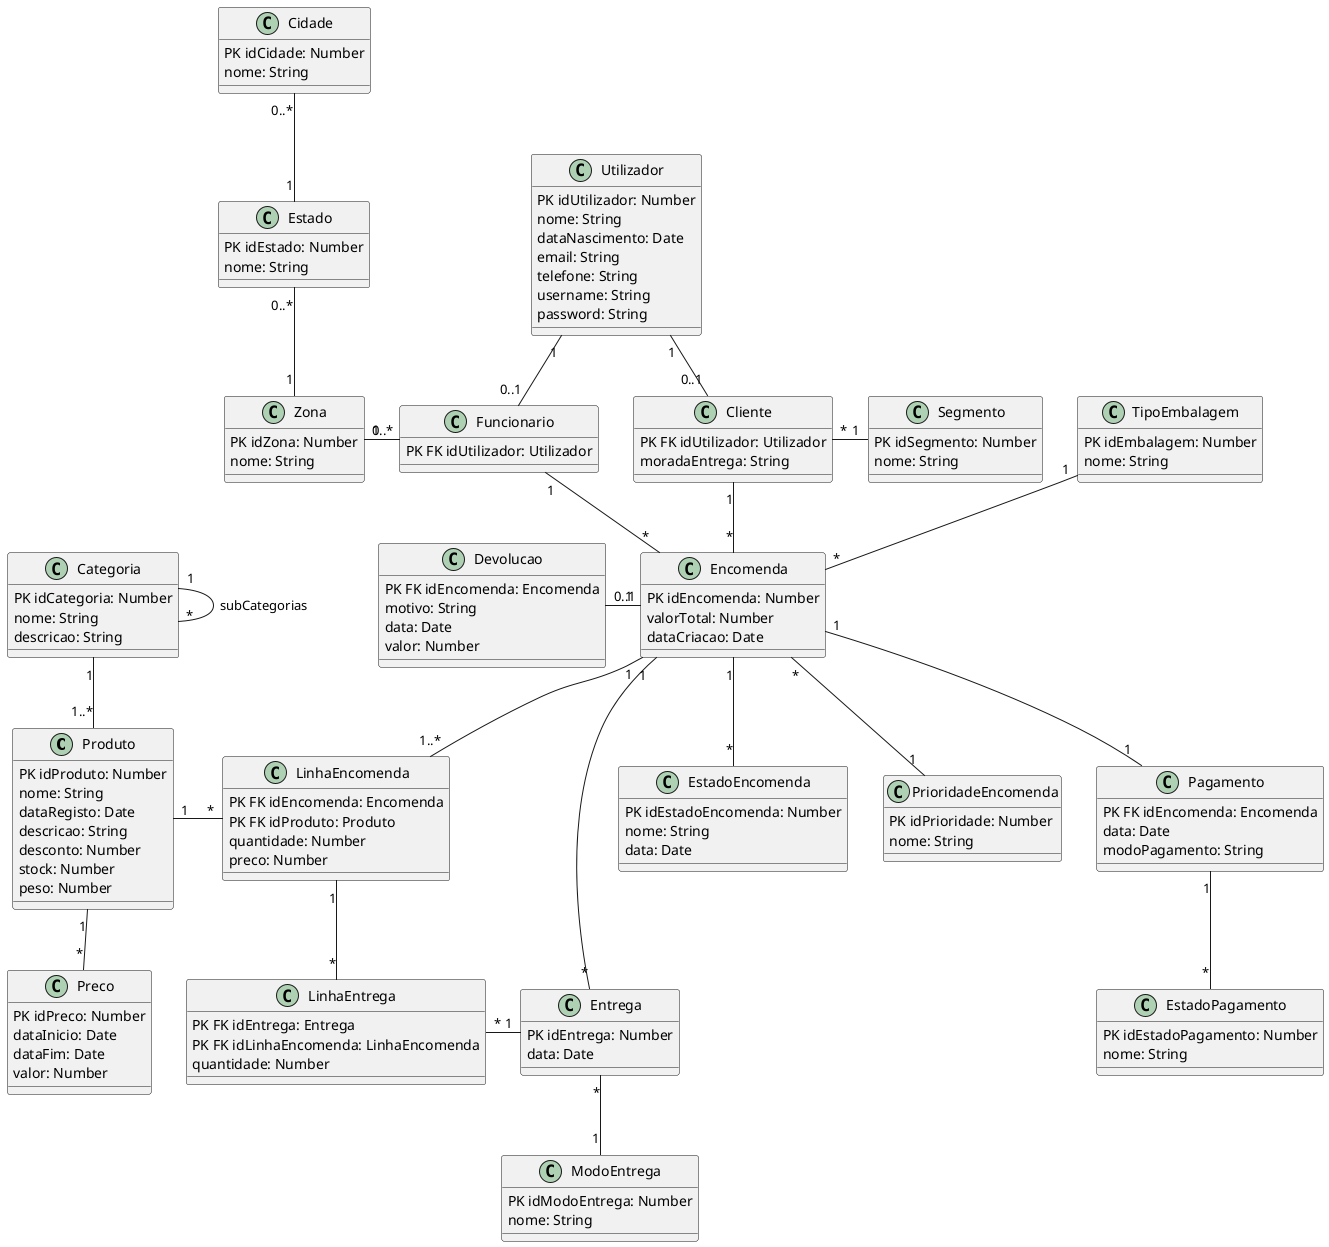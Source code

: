 @startuml US Office Store

class Produto {
    PK idProduto: Number
    nome: String
    dataRegisto: Date
    descricao: String
    desconto: Number
    stock: Number
    peso: Number
}

class Preco {
    PK idPreco: Number
    dataInicio: Date
    dataFim: Date
    valor: Number
}

class Categoria {
    PK idCategoria: Number
    nome: String
    descricao: String
}

class Utilizador {
    PK idUtilizador: Number
    nome: String
    dataNascimento: Date
    email: String
    telefone: String
    username: String
    password: String
}

class Cliente {
    PK FK idUtilizador: Utilizador
    moradaEntrega: String
}

class Funcionario {
    PK FK idUtilizador: Utilizador
}

class Encomenda {
    PK idEncomenda: Number
    valorTotal: Number
    dataCriacao: Date
}

class LinhaEncomenda {
    PK FK idEncomenda: Encomenda
    PK FK idProduto: Produto
    quantidade: Number
    preco: Number
}

class EstadoEncomenda {
    PK idEstadoEncomenda: Number
    nome: String
    data: Date
}

class Segmento {
    PK idSegmento: Number
    nome: String
}

class PrioridadeEncomenda {
    PK idPrioridade: Number
    nome: String
}

class Entrega {
    PK idEntrega: Number
    data: Date
}

class ModoEntrega{
    PK idModoEntrega: Number
    nome: String
}

class LinhaEntrega {
    PK FK idEntrega: Entrega
    PK FK idLinhaEncomenda: LinhaEncomenda
    quantidade: Number
}

class Devolucao {
    PK FK idEncomenda: Encomenda
    motivo: String
    data: Date
    valor: Number
}

class Pagamento {
    PK FK idEncomenda: Encomenda
    data: Date
    modoPagamento: String 
    'Ver se colocamos uma entidade para isto'
}

class EstadoPagamento {
    PK idEstadoPagamento: Number
    nome: String
}

class TipoEmbalagem {
    PK idEmbalagem: Number
    nome: String
}

class Zona {
    PK idZona: Number
    nome: String
}

class Estado {
    PK idEstado: Number
    nome: String
}

class Cidade {
    PK idCidade: Number
    nome: String
}

Cidade "0..*" -- "1" Estado
Estado "0..*" -- "1" Zona
Zona "1" - "0..*" Funcionario

Categoria "1" -- "*" Categoria : subCategorias

Encomenda "1" -- "1..*" LinhaEncomenda
Produto "1" - "*" LinhaEncomenda

Categoria "1" -- "1..*" Produto

Devolucao "0..1" - "1" Encomenda
TipoEmbalagem "1" -- "*" Encomenda

Utilizador "1" -- "0..1" Funcionario
Utilizador "1" -- "0..1" Cliente

Funcionario "1" -- "*" Encomenda
Cliente "1" -- "*" Encomenda

Encomenda "1" -- "1" Pagamento
Pagamento "1" -- "*" EstadoPagamento

Cliente "*" - "1" Segmento

Produto "1" -- "*" Preco

Encomenda "1" -- "*" Entrega
Entrega "*" -- "1" ModoEntrega
LinhaEntrega "*" - "1" Entrega
LinhaEncomenda "1" -- "*" LinhaEntrega

Encomenda "1" -- "*" EstadoEncomenda
Encomenda "*" -- "1" PrioridadeEncomenda
@enduml